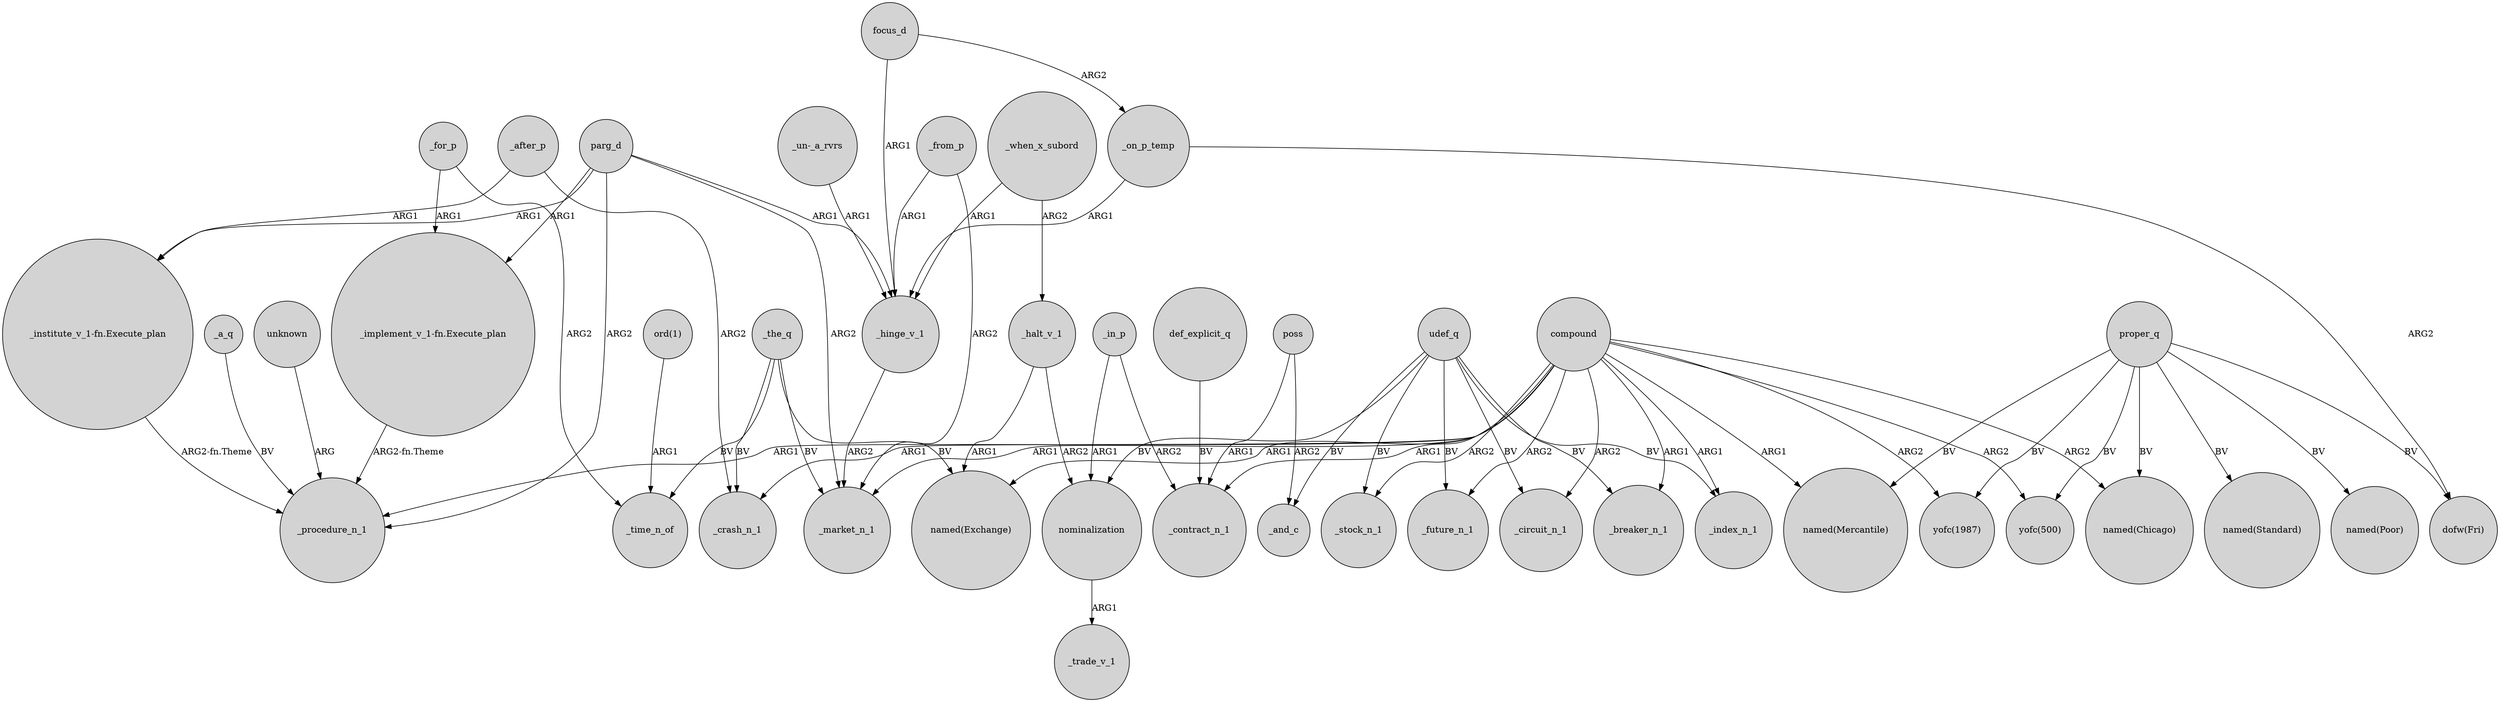 digraph {
	node [shape=circle style=filled]
	_a_q -> _procedure_n_1 [label=BV]
	parg_d -> _hinge_v_1 [label=ARG1]
	proper_q -> "dofw(Fri)" [label=BV]
	poss -> _contract_n_1 [label=ARG1]
	poss -> _and_c [label=ARG2]
	_halt_v_1 -> nominalization [label=ARG2]
	def_explicit_q -> _contract_n_1 [label=BV]
	parg_d -> "_institute_v_1-fn.Execute_plan" [label=ARG1]
	_when_x_subord -> _hinge_v_1 [label=ARG1]
	_after_p -> _crash_n_1 [label=ARG2]
	"_un-_a_rvrs" -> _hinge_v_1 [label=ARG1]
	_the_q -> "named(Exchange)" [label=BV]
	_after_p -> "_institute_v_1-fn.Execute_plan" [label=ARG1]
	proper_q -> "named(Standard)" [label=BV]
	proper_q -> "yofc(500)" [label=BV]
	compound -> _breaker_n_1 [label=ARG1]
	_on_p_temp -> _hinge_v_1 [label=ARG1]
	udef_q -> _circuit_n_1 [label=BV]
	compound -> _crash_n_1 [label=ARG1]
	parg_d -> "_implement_v_1-fn.Execute_plan" [label=ARG1]
	_for_p -> "_implement_v_1-fn.Execute_plan" [label=ARG1]
	udef_q -> _index_n_1 [label=BV]
	focus_d -> _on_p_temp [label=ARG2]
	compound -> _future_n_1 [label=ARG2]
	proper_q -> "named(Mercantile)" [label=BV]
	compound -> "named(Chicago)" [label=ARG2]
	nominalization -> _trade_v_1 [label=ARG1]
	compound -> _contract_n_1 [label=ARG1]
	compound -> "yofc(500)" [label=ARG2]
	udef_q -> _breaker_n_1 [label=BV]
	"_implement_v_1-fn.Execute_plan" -> _procedure_n_1 [label="ARG2-fn.Theme"]
	parg_d -> _market_n_1 [label=ARG2]
	_for_p -> _time_n_of [label=ARG2]
	_in_p -> _contract_n_1 [label=ARG2]
	compound -> _stock_n_1 [label=ARG2]
	_halt_v_1 -> "named(Exchange)" [label=ARG1]
	unknown -> _procedure_n_1 [label=ARG]
	_the_q -> _time_n_of [label=BV]
	udef_q -> _stock_n_1 [label=BV]
	compound -> "named(Mercantile)" [label=ARG1]
	_on_p_temp -> "dofw(Fri)" [label=ARG2]
	_from_p -> _market_n_1 [label=ARG2]
	_from_p -> _hinge_v_1 [label=ARG1]
	_hinge_v_1 -> _market_n_1 [label=ARG2]
	_in_p -> nominalization [label=ARG1]
	"_institute_v_1-fn.Execute_plan" -> _procedure_n_1 [label="ARG2-fn.Theme"]
	compound -> "named(Exchange)" [label=ARG1]
	udef_q -> _future_n_1 [label=BV]
	compound -> "yofc(1987)" [label=ARG2]
	focus_d -> _hinge_v_1 [label=ARG1]
	udef_q -> nominalization [label=BV]
	proper_q -> "yofc(1987)" [label=BV]
	_when_x_subord -> _halt_v_1 [label=ARG2]
	compound -> _procedure_n_1 [label=ARG1]
	"ord(1)" -> _time_n_of [label=ARG1]
	parg_d -> _procedure_n_1 [label=ARG2]
	compound -> _market_n_1 [label=ARG1]
	_the_q -> _market_n_1 [label=BV]
	udef_q -> _and_c [label=BV]
	proper_q -> "named(Poor)" [label=BV]
	_the_q -> _crash_n_1 [label=BV]
	proper_q -> "named(Chicago)" [label=BV]
	compound -> _index_n_1 [label=ARG1]
	compound -> _circuit_n_1 [label=ARG2]
}
